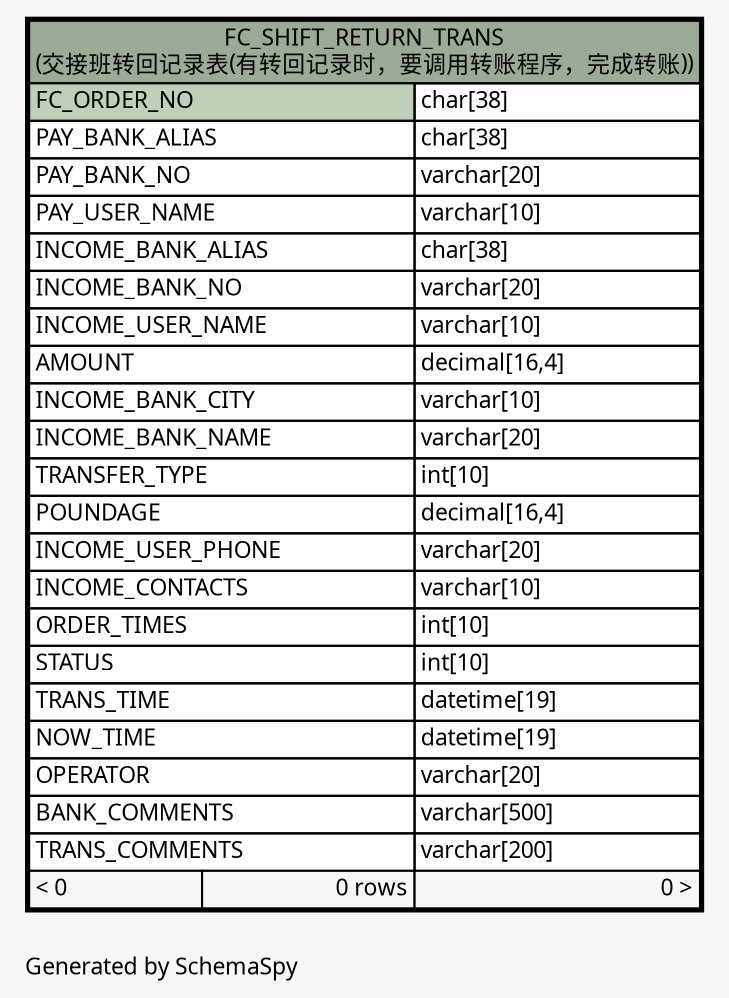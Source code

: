 // dot 2.26.0 on Linux 2.6.32-504.3.3.el6.x86_64
// SchemaSpy rev Unknown
digraph "oneDegreeRelationshipsDiagram" {
  graph [
    rankdir="RL"
    bgcolor="#f7f7f7"
    label="\nGenerated by SchemaSpy"
    labeljust="l"
    nodesep="0.18"
    ranksep="0.46"
    fontname="Microsoft YaHei"
    fontsize="11"
  ];
  node [
    fontname="Microsoft YaHei"
    fontsize="11"
    shape="plaintext"
  ];
  edge [
    arrowsize="0.8"
  ];
  "FC_SHIFT_RETURN_TRANS" [
    label=<
    <TABLE BORDER="2" CELLBORDER="1" CELLSPACING="0" BGCOLOR="#ffffff">
      <TR><TD COLSPAN="3" BGCOLOR="#9bab96" ALIGN="CENTER">FC_SHIFT_RETURN_TRANS<br/>(交接班转回记录表(有转回记录时，要调用转账程序，完成转账))</TD></TR>
      <TR><TD PORT="FC_ORDER_NO" COLSPAN="2" BGCOLOR="#bed1b8" ALIGN="LEFT">FC_ORDER_NO</TD><TD PORT="FC_ORDER_NO.type" ALIGN="LEFT">char[38]</TD></TR>
      <TR><TD PORT="PAY_BANK_ALIAS" COLSPAN="2" ALIGN="LEFT">PAY_BANK_ALIAS</TD><TD PORT="PAY_BANK_ALIAS.type" ALIGN="LEFT">char[38]</TD></TR>
      <TR><TD PORT="PAY_BANK_NO" COLSPAN="2" ALIGN="LEFT">PAY_BANK_NO</TD><TD PORT="PAY_BANK_NO.type" ALIGN="LEFT">varchar[20]</TD></TR>
      <TR><TD PORT="PAY_USER_NAME" COLSPAN="2" ALIGN="LEFT">PAY_USER_NAME</TD><TD PORT="PAY_USER_NAME.type" ALIGN="LEFT">varchar[10]</TD></TR>
      <TR><TD PORT="INCOME_BANK_ALIAS" COLSPAN="2" ALIGN="LEFT">INCOME_BANK_ALIAS</TD><TD PORT="INCOME_BANK_ALIAS.type" ALIGN="LEFT">char[38]</TD></TR>
      <TR><TD PORT="INCOME_BANK_NO" COLSPAN="2" ALIGN="LEFT">INCOME_BANK_NO</TD><TD PORT="INCOME_BANK_NO.type" ALIGN="LEFT">varchar[20]</TD></TR>
      <TR><TD PORT="INCOME_USER_NAME" COLSPAN="2" ALIGN="LEFT">INCOME_USER_NAME</TD><TD PORT="INCOME_USER_NAME.type" ALIGN="LEFT">varchar[10]</TD></TR>
      <TR><TD PORT="AMOUNT" COLSPAN="2" ALIGN="LEFT">AMOUNT</TD><TD PORT="AMOUNT.type" ALIGN="LEFT">decimal[16,4]</TD></TR>
      <TR><TD PORT="INCOME_BANK_CITY" COLSPAN="2" ALIGN="LEFT">INCOME_BANK_CITY</TD><TD PORT="INCOME_BANK_CITY.type" ALIGN="LEFT">varchar[10]</TD></TR>
      <TR><TD PORT="INCOME_BANK_NAME" COLSPAN="2" ALIGN="LEFT">INCOME_BANK_NAME</TD><TD PORT="INCOME_BANK_NAME.type" ALIGN="LEFT">varchar[20]</TD></TR>
      <TR><TD PORT="TRANSFER_TYPE" COLSPAN="2" ALIGN="LEFT">TRANSFER_TYPE</TD><TD PORT="TRANSFER_TYPE.type" ALIGN="LEFT">int[10]</TD></TR>
      <TR><TD PORT="POUNDAGE" COLSPAN="2" ALIGN="LEFT">POUNDAGE</TD><TD PORT="POUNDAGE.type" ALIGN="LEFT">decimal[16,4]</TD></TR>
      <TR><TD PORT="INCOME_USER_PHONE" COLSPAN="2" ALIGN="LEFT">INCOME_USER_PHONE</TD><TD PORT="INCOME_USER_PHONE.type" ALIGN="LEFT">varchar[20]</TD></TR>
      <TR><TD PORT="INCOME_CONTACTS" COLSPAN="2" ALIGN="LEFT">INCOME_CONTACTS</TD><TD PORT="INCOME_CONTACTS.type" ALIGN="LEFT">varchar[10]</TD></TR>
      <TR><TD PORT="ORDER_TIMES" COLSPAN="2" ALIGN="LEFT">ORDER_TIMES</TD><TD PORT="ORDER_TIMES.type" ALIGN="LEFT">int[10]</TD></TR>
      <TR><TD PORT="STATUS" COLSPAN="2" ALIGN="LEFT">STATUS</TD><TD PORT="STATUS.type" ALIGN="LEFT">int[10]</TD></TR>
      <TR><TD PORT="TRANS_TIME" COLSPAN="2" ALIGN="LEFT">TRANS_TIME</TD><TD PORT="TRANS_TIME.type" ALIGN="LEFT">datetime[19]</TD></TR>
      <TR><TD PORT="NOW_TIME" COLSPAN="2" ALIGN="LEFT">NOW_TIME</TD><TD PORT="NOW_TIME.type" ALIGN="LEFT">datetime[19]</TD></TR>
      <TR><TD PORT="OPERATOR" COLSPAN="2" ALIGN="LEFT">OPERATOR</TD><TD PORT="OPERATOR.type" ALIGN="LEFT">varchar[20]</TD></TR>
      <TR><TD PORT="BANK_COMMENTS" COLSPAN="2" ALIGN="LEFT">BANK_COMMENTS</TD><TD PORT="BANK_COMMENTS.type" ALIGN="LEFT">varchar[500]</TD></TR>
      <TR><TD PORT="TRANS_COMMENTS" COLSPAN="2" ALIGN="LEFT">TRANS_COMMENTS</TD><TD PORT="TRANS_COMMENTS.type" ALIGN="LEFT">varchar[200]</TD></TR>
      <TR><TD ALIGN="LEFT" BGCOLOR="#f7f7f7">&lt; 0</TD><TD ALIGN="RIGHT" BGCOLOR="#f7f7f7">0 rows</TD><TD ALIGN="RIGHT" BGCOLOR="#f7f7f7">0 &gt;</TD></TR>
    </TABLE>>
    URL="FC_SHIFT_RETURN_TRANS.html"
    tooltip="FC_SHIFT_RETURN_TRANS"
  ];
}
